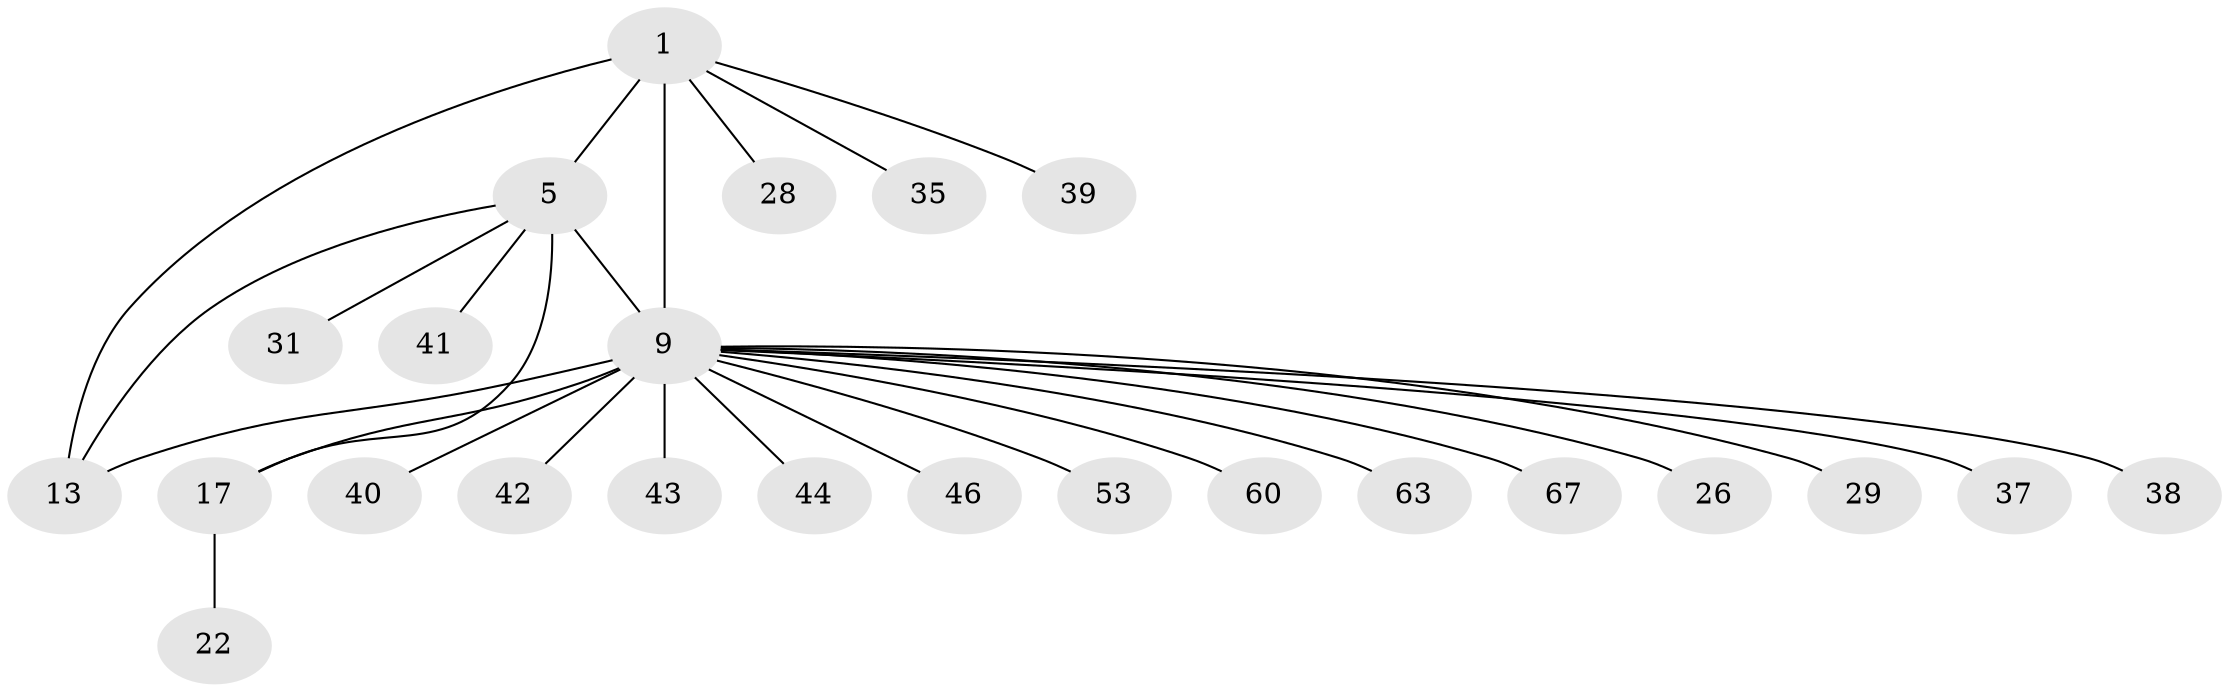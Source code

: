 // original degree distribution, {4: 0.024096385542168676, 7: 0.03614457831325301, 5: 0.07228915662650602, 6: 0.04819277108433735, 11: 0.012048192771084338, 12: 0.012048192771084338, 3: 0.024096385542168676, 9: 0.012048192771084338, 8: 0.012048192771084338, 10: 0.012048192771084338, 2: 0.12048192771084337, 1: 0.6144578313253012}
// Generated by graph-tools (version 1.1) at 2025/19/03/04/25 18:19:36]
// undirected, 24 vertices, 27 edges
graph export_dot {
graph [start="1"]
  node [color=gray90,style=filled];
  1 [super="+2+3"];
  5 [super="+6+27+54+7+47+8"];
  9 [super="+10+52+75+11+30"];
  13 [super="+14+25+48+15+16"];
  17 [super="+19+74+20+59+79+81"];
  22;
  26;
  28 [super="+36"];
  29;
  31 [super="+33"];
  35 [super="+64"];
  37;
  38;
  39;
  40;
  41;
  42;
  43;
  44 [super="+66+49+76+73"];
  46;
  53;
  60;
  63;
  67;
  1 -- 35;
  1 -- 39;
  1 -- 28;
  1 -- 13;
  1 -- 9 [weight=2];
  1 -- 5;
  5 -- 41;
  5 -- 13;
  5 -- 9 [weight=3];
  5 -- 17;
  5 -- 31;
  9 -- 67;
  9 -- 13 [weight=2];
  9 -- 17 [weight=3];
  9 -- 26;
  9 -- 37;
  9 -- 40;
  9 -- 43;
  9 -- 44;
  9 -- 53;
  9 -- 60;
  9 -- 63;
  9 -- 38;
  9 -- 42;
  9 -- 29;
  9 -- 46;
  17 -- 22;
}
